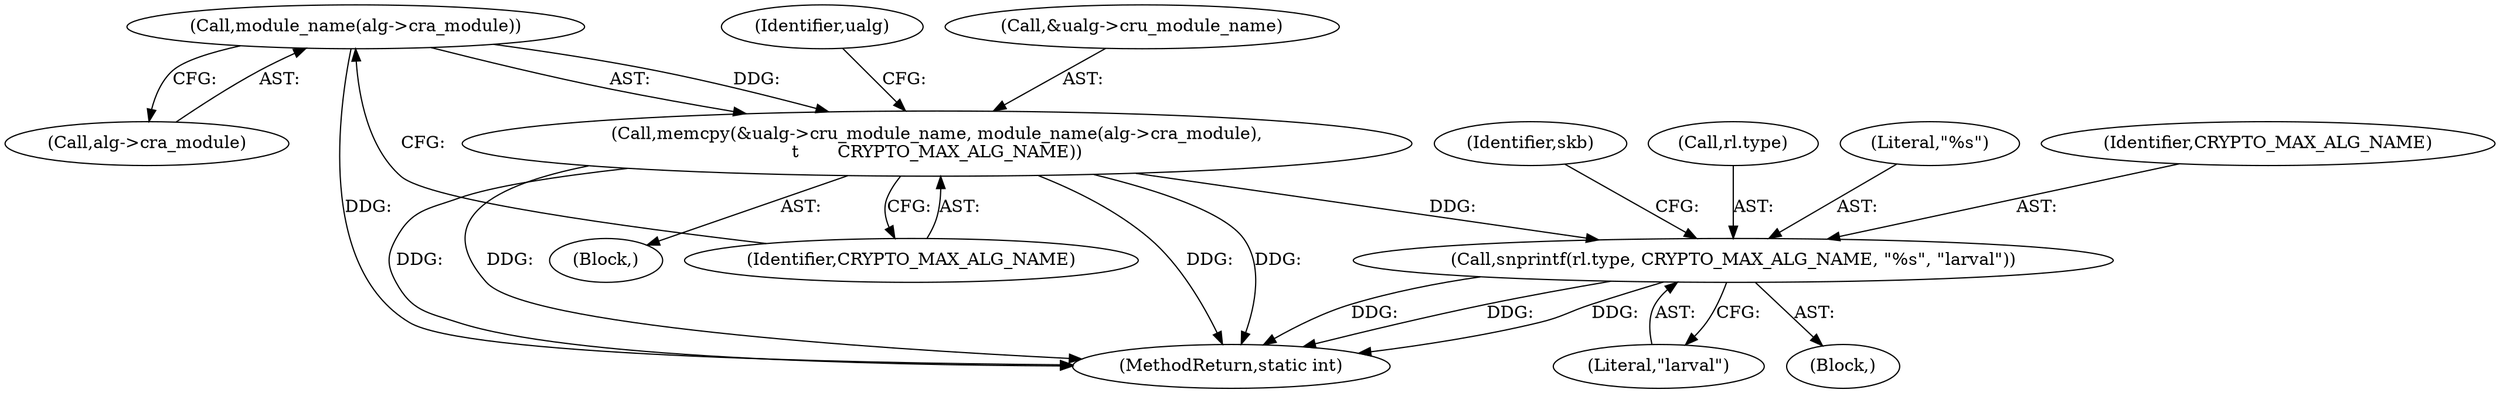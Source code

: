 digraph "0_linux_9a5467bf7b6e9e02ec9c3da4e23747c05faeaac6_7@pointer" {
"1000136" [label="(Call,module_name(alg->cra_module))"];
"1000131" [label="(Call,memcpy(&ualg->cru_module_name, module_name(alg->cra_module),\n\t       CRYPTO_MAX_ALG_NAME))"];
"1000173" [label="(Call,snprintf(rl.type, CRYPTO_MAX_ALG_NAME, \"%s\", \"larval\"))"];
"1000173" [label="(Call,snprintf(rl.type, CRYPTO_MAX_ALG_NAME, \"%s\", \"larval\"))"];
"1000143" [label="(Identifier,ualg)"];
"1000132" [label="(Call,&ualg->cru_module_name)"];
"1000177" [label="(Identifier,CRYPTO_MAX_ALG_NAME)"];
"1000182" [label="(Identifier,skb)"];
"1000174" [label="(Call,rl.type)"];
"1000178" [label="(Literal,\"%s\")"];
"1000137" [label="(Call,alg->cra_module)"];
"1000140" [label="(Identifier,CRYPTO_MAX_ALG_NAME)"];
"1000179" [label="(Literal,\"larval\")"];
"1000131" [label="(Call,memcpy(&ualg->cru_module_name, module_name(alg->cra_module),\n\t       CRYPTO_MAX_ALG_NAME))"];
"1000104" [label="(Block,)"];
"1000171" [label="(Block,)"];
"1000237" [label="(MethodReturn,static int)"];
"1000136" [label="(Call,module_name(alg->cra_module))"];
"1000136" -> "1000131"  [label="AST: "];
"1000136" -> "1000137"  [label="CFG: "];
"1000137" -> "1000136"  [label="AST: "];
"1000140" -> "1000136"  [label="CFG: "];
"1000136" -> "1000237"  [label="DDG: "];
"1000136" -> "1000131"  [label="DDG: "];
"1000131" -> "1000104"  [label="AST: "];
"1000131" -> "1000140"  [label="CFG: "];
"1000132" -> "1000131"  [label="AST: "];
"1000140" -> "1000131"  [label="AST: "];
"1000143" -> "1000131"  [label="CFG: "];
"1000131" -> "1000237"  [label="DDG: "];
"1000131" -> "1000237"  [label="DDG: "];
"1000131" -> "1000237"  [label="DDG: "];
"1000131" -> "1000237"  [label="DDG: "];
"1000131" -> "1000173"  [label="DDG: "];
"1000173" -> "1000171"  [label="AST: "];
"1000173" -> "1000179"  [label="CFG: "];
"1000174" -> "1000173"  [label="AST: "];
"1000177" -> "1000173"  [label="AST: "];
"1000178" -> "1000173"  [label="AST: "];
"1000179" -> "1000173"  [label="AST: "];
"1000182" -> "1000173"  [label="CFG: "];
"1000173" -> "1000237"  [label="DDG: "];
"1000173" -> "1000237"  [label="DDG: "];
"1000173" -> "1000237"  [label="DDG: "];
}
